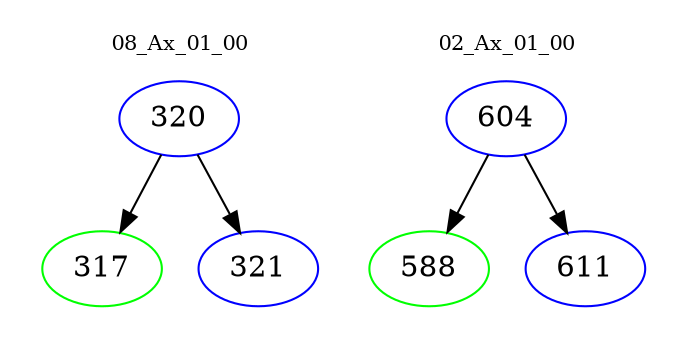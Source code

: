 digraph{
subgraph cluster_0 {
color = white
label = "08_Ax_01_00";
fontsize=10;
T0_320 [label="320", color="blue"]
T0_320 -> T0_317 [color="black"]
T0_317 [label="317", color="green"]
T0_320 -> T0_321 [color="black"]
T0_321 [label="321", color="blue"]
}
subgraph cluster_1 {
color = white
label = "02_Ax_01_00";
fontsize=10;
T1_604 [label="604", color="blue"]
T1_604 -> T1_588 [color="black"]
T1_588 [label="588", color="green"]
T1_604 -> T1_611 [color="black"]
T1_611 [label="611", color="blue"]
}
}

